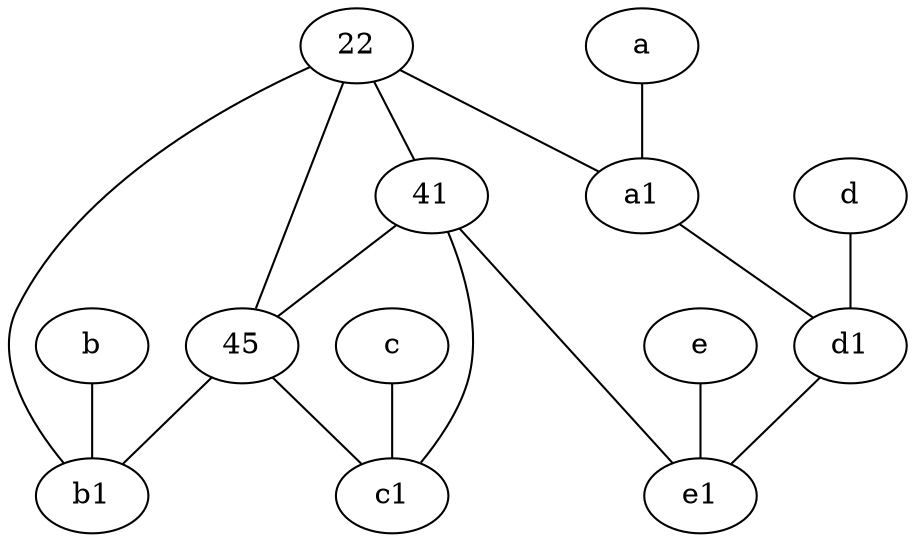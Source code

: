 graph {
	node [labelfontsize=50]
	c1 [labelfontsize=50 pos="4.5,3!"]
	22 [labelfontsize=50]
	b [labelfontsize=50 pos="10,4!"]
	a1 [labelfontsize=50 pos="8,3!"]
	d1 [labelfontsize=50 pos="3,5!"]
	a [labelfontsize=50 pos="8,2!"]
	e [labelfontsize=50 pos="7,9!"]
	b1 [labelfontsize=50 pos="9,4!"]
	45 [labelfontsize=50]
	41 [labelfontsize=50]
	d [labelfontsize=50 pos="2,5!"]
	e1 [labelfontsize=50 pos="7,7!"]
	c [labelfontsize=50 pos="4.5,2!"]
	c -- c1
	a -- a1
	22 -- 41
	b -- b1
	a1 -- d1
	d1 -- e1
	45 -- b1
	41 -- c1
	41 -- e1
	22 -- b1
	45 -- c1
	e -- e1
	41 -- 45
	22 -- 45
	22 -- a1
	d -- d1
}
